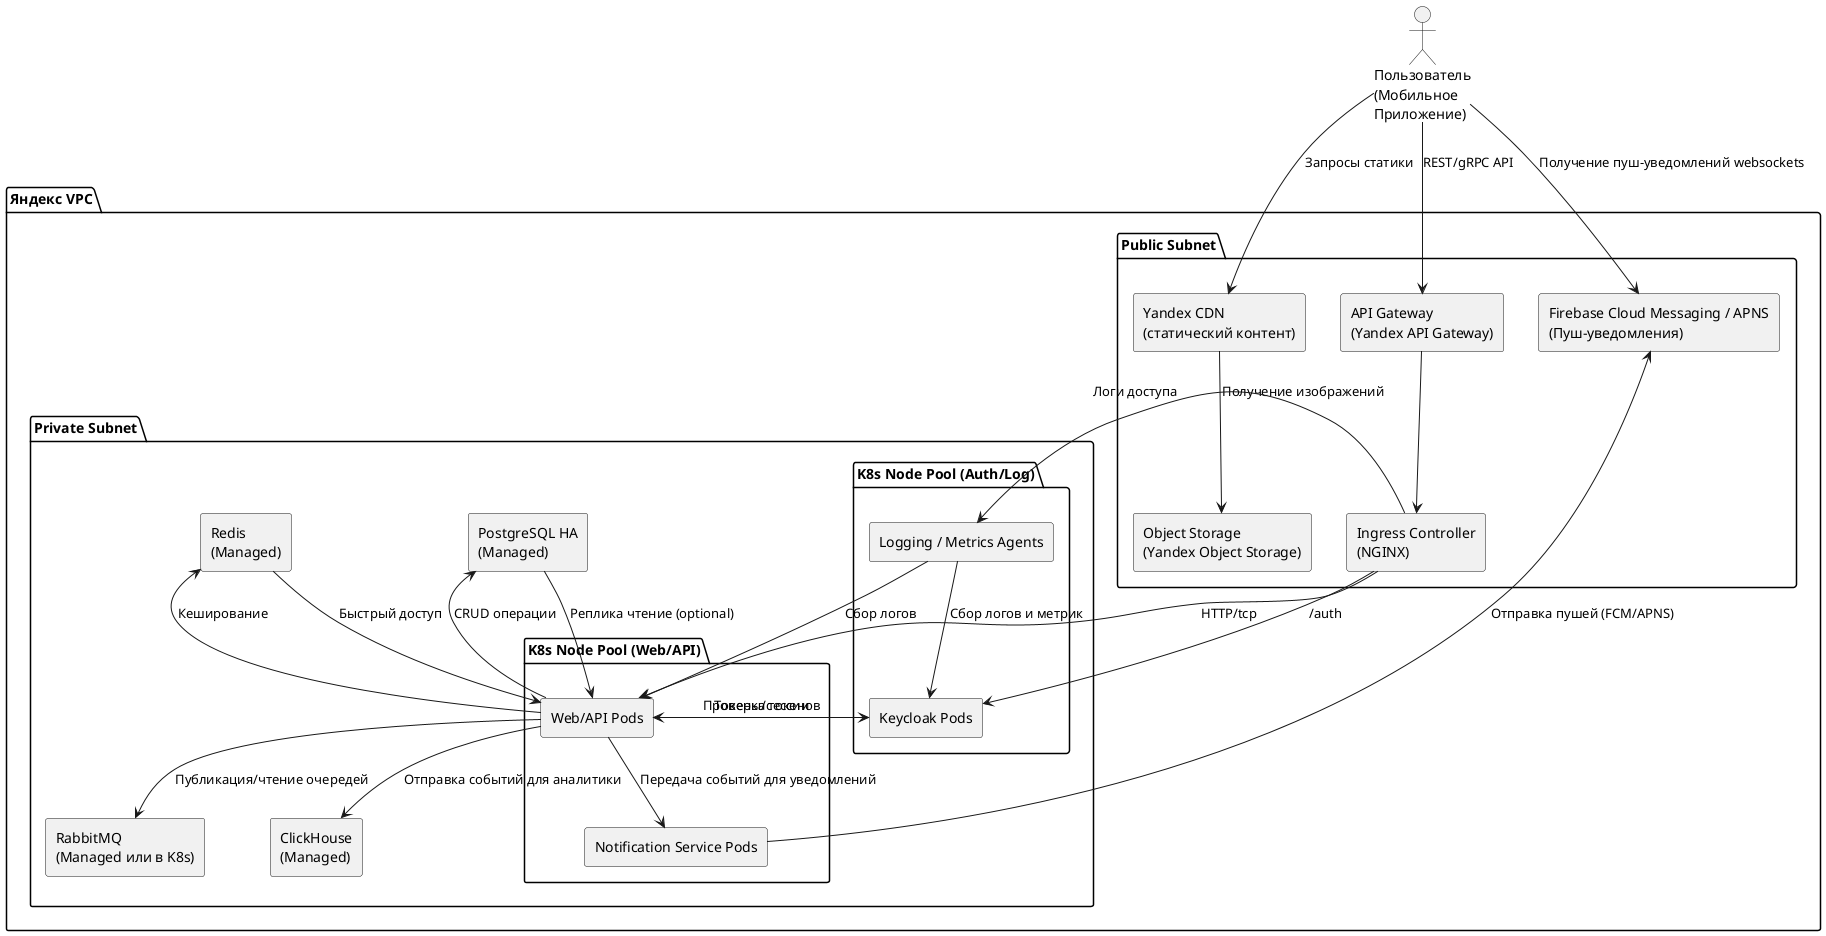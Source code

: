 @startuml
!define AWSPUML https://raw.githubusercontent.com/awslabs/aws-icons-for-plantuml/v14.0/LATEST/AWSPUML
skinparam rectangle {
  Shadowing false
  RoundCorner 5
}
actor "Пользователь\n(Мобильное\nПриложение)" as User

package "Яндекс VPC" {
  package "Public Subnet" {
    rectangle "Yandex CDN\n(статический контент)" as CDN
    rectangle "API Gateway\n(Yandex API Gateway)" as APIGW
    rectangle "Ingress Controller\n(NGINX)" as Ingress
    rectangle "Object Storage\n(Yandex Object Storage)" as OBJ
    rectangle "Firebase Cloud Messaging / APNS\n(Пуш-уведомления)" as Push
  }

  package "Private Subnet" {
    package "K8s Node Pool (Web/API)" {
      rectangle "Web/API Pods" as K8sWeb
      rectangle "Notification Service Pods" as Notify
    }
    package "K8s Node Pool (Auth/Log)" {
      rectangle "Keycloak Pods" as KC
      rectangle "Logging / Metrics Agents" as Logging
    }
    rectangle "RabbitMQ\n(Managed или в K8s)" as Rabbit
    rectangle "PostgreSQL HA\n(Managed)" as PG
    rectangle "ClickHouse\n(Managed)" as CH
    rectangle "Redis\n(Managed)" as Redis
  }
}

User --> CDN : Запросы статики
User --> APIGW : REST/gRPC API
User --> Push : Получение пуш-уведомлений websockets
CDN --> OBJ : Получение изображений

APIGW --> Ingress
Ingress --> K8sWeb : HTTP/tcp
Ingress --> KC : /auth
Ingress --> Logging : Логи доступа

K8sWeb --> Rabbit : Публикация/чтение очередей
K8sWeb --> PG : CRUD операции
K8sWeb --> Redis : Кеширование
K8sWeb --> CH : Отправка событий для аналитики
K8sWeb --> KC : Проверка токенов
K8sWeb --> Notify : Передача событий для уведомлений

Notify --> Push : Отправка пушей (FCM/APNS)

KC --> K8sWeb : Токены/сессии
PG --> K8sWeb : Реплика чтение (optional)
Redis --> K8sWeb : Быстрый доступ

Logging --> KC : Сбор логов и метрик
Logging --> K8sWeb : Сбор логов
@enduml
